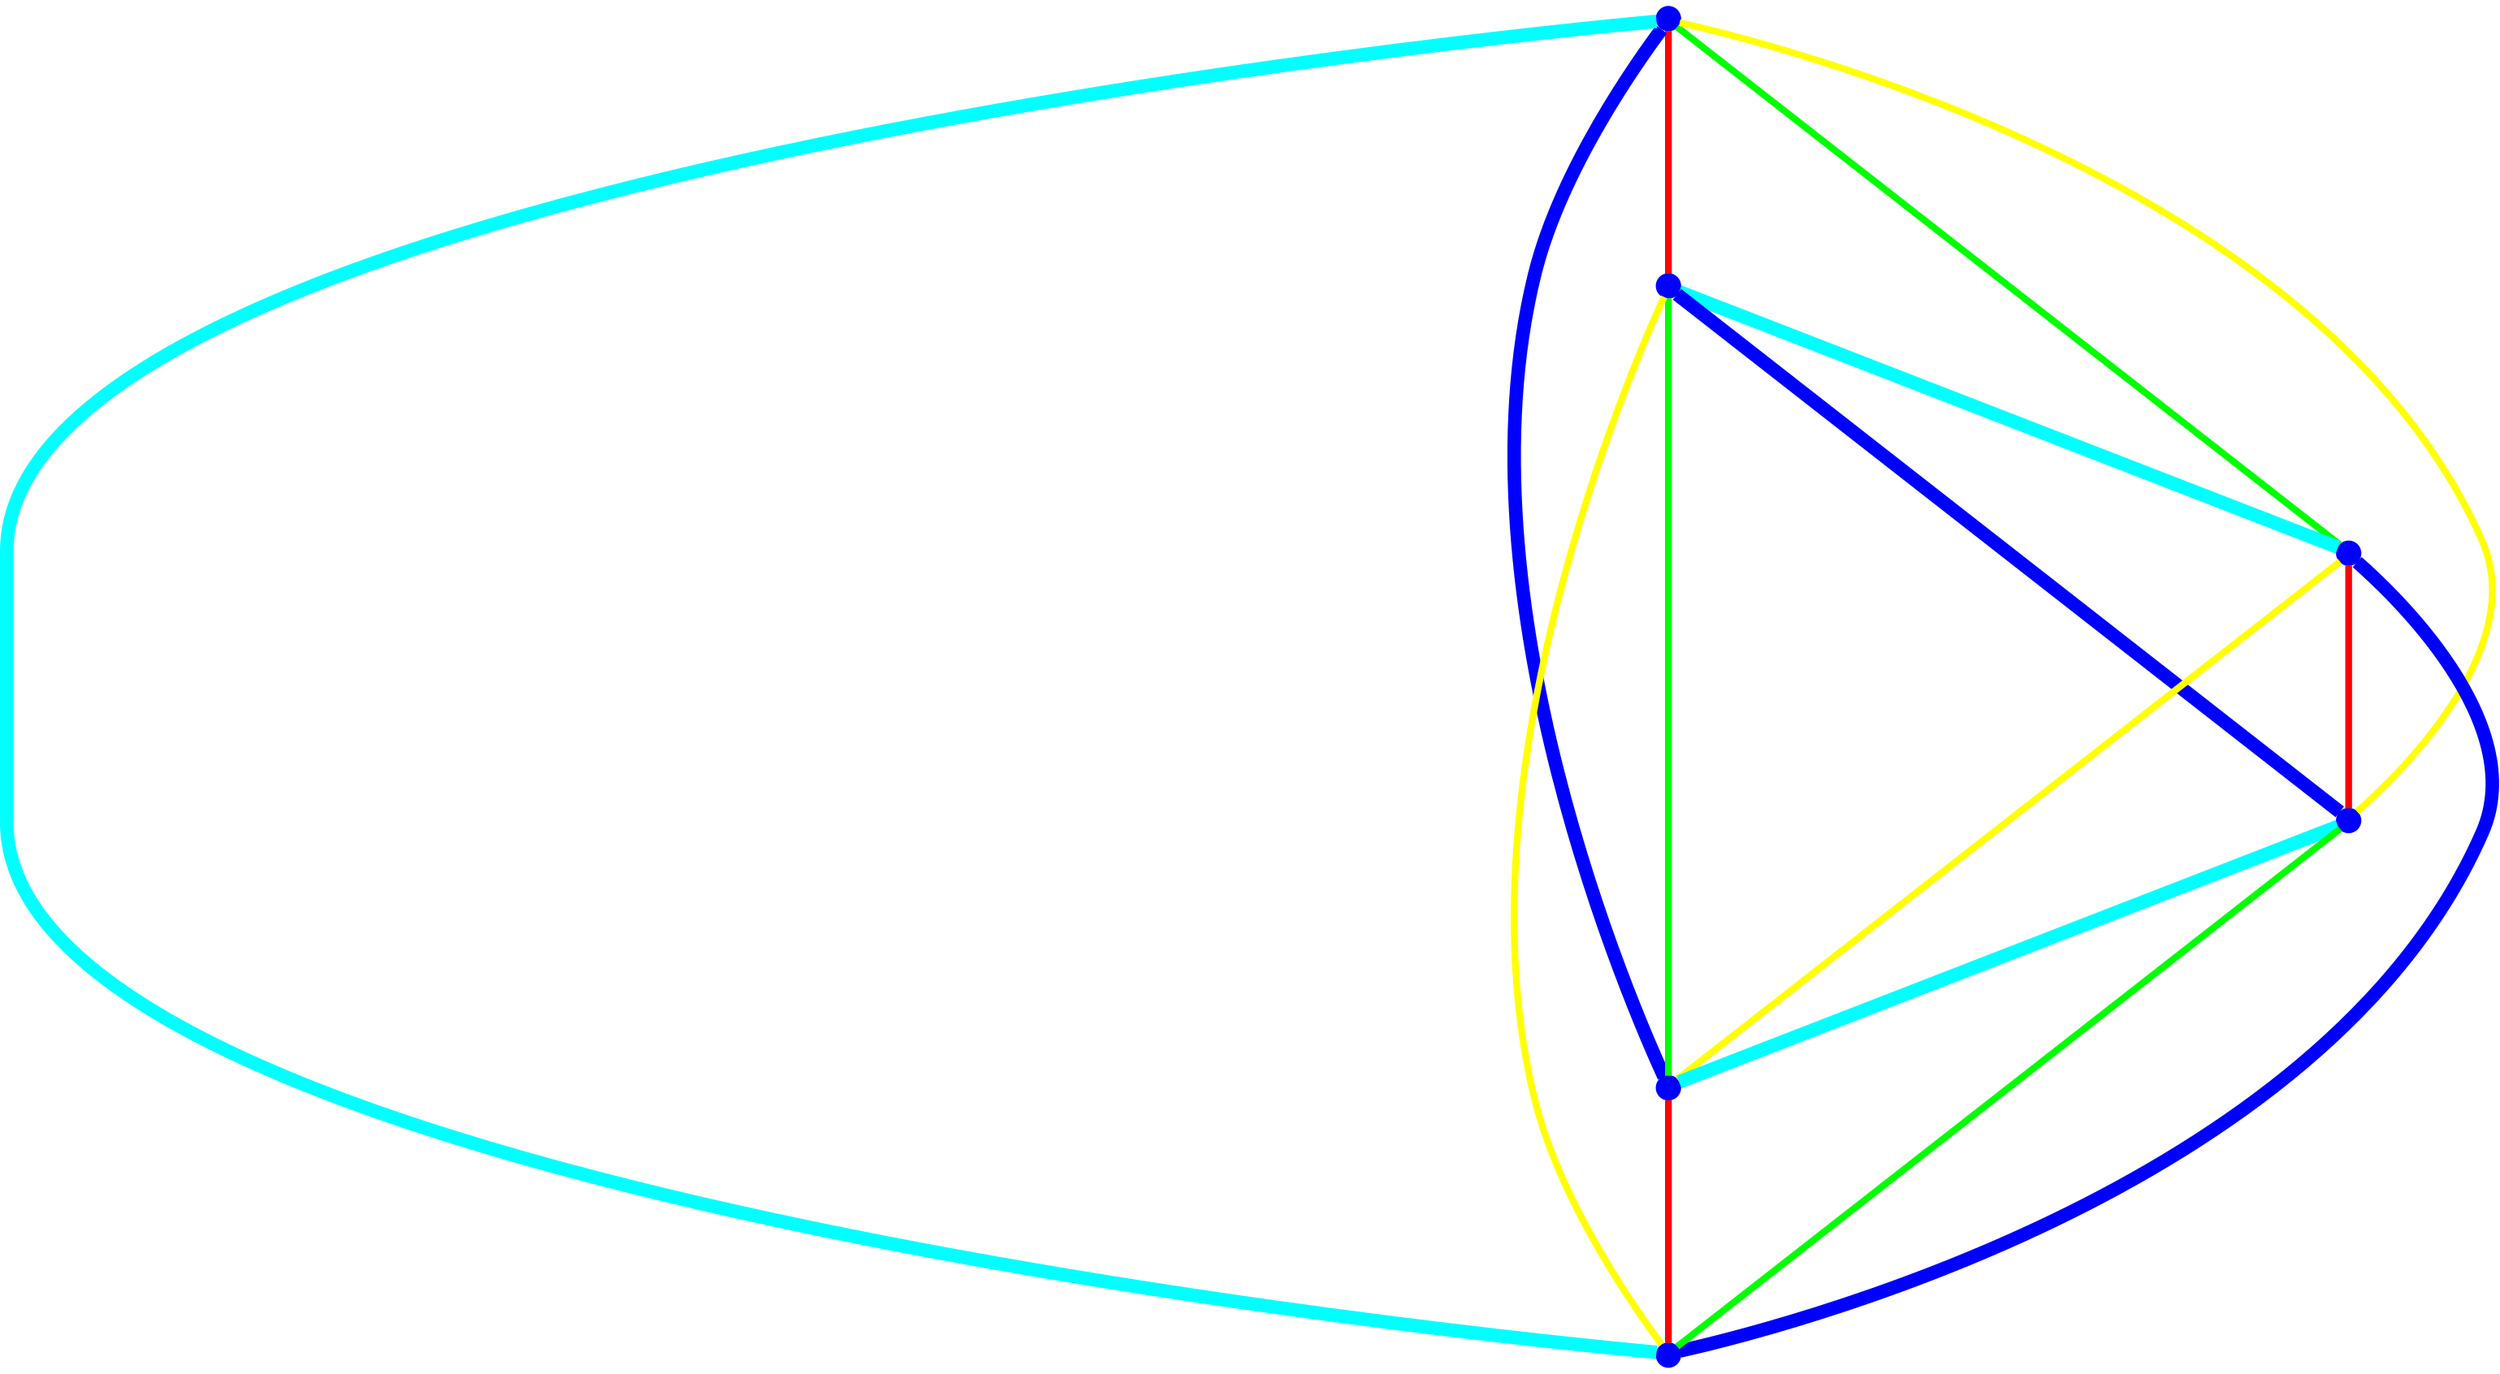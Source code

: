 graph {
ranksep=2
nodesep=2
node [label="" shape=circle style=filled fixedsize=true color=blue fillcolor=blue width=0.2];
"1" -- "2" [style="solid",penwidth="4",color="red"];
"1" -- "3" [style="solid",penwidth="4",color="green"];
"1" -- "4" [style="solid",penwidth="4",color="yellow"];
"1" -- "5" [style="solid",penwidth="8",color="blue"];
"1" -- "6" [style="solid",penwidth="8",color="cyan"];
"2" -- "3" [style="solid",penwidth="8",color="cyan"];
"2" -- "4" [style="solid",penwidth="8",color="blue"];
"2" -- "5" [style="solid",penwidth="4",color="green"];
"2" -- "6" [style="solid",penwidth="4",color="yellow"];
"3" -- "4" [style="solid",penwidth="4",color="red"];
"3" -- "5" [style="solid",penwidth="4",color="yellow"];
"3" -- "6" [style="solid",penwidth="8",color="blue"];
"4" -- "5" [style="solid",penwidth="8",color="cyan"];
"4" -- "6" [style="solid",penwidth="4",color="green"];
"5" -- "6" [style="solid",penwidth="4",color="red"];
}
